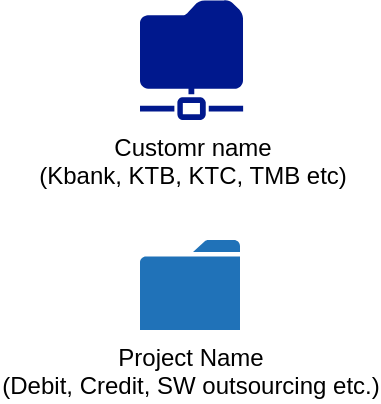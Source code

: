 <mxfile version="14.4.2" type="github">
  <diagram id="TiC0w1Ht3yhiNNbJjkEy" name="Page-1">
    <mxGraphModel dx="1278" dy="575" grid="1" gridSize="10" guides="1" tooltips="1" connect="1" arrows="1" fold="1" page="1" pageScale="1" pageWidth="1169" pageHeight="827" math="0" shadow="0">
      <root>
        <mxCell id="0" />
        <mxCell id="1" parent="0" />
        <mxCell id="TR7oBmUhaJ_W7H3ZalQH-1" value="Customr name&lt;br&gt;(Kbank, KTB, KTC, TMB etc)" style="aspect=fixed;pointerEvents=1;shadow=0;dashed=0;html=1;strokeColor=none;labelPosition=center;verticalLabelPosition=bottom;verticalAlign=top;align=center;fillColor=#00188D;shape=mxgraph.mscae.enterprise.shared_folder" vertex="1" parent="1">
          <mxGeometry x="160" y="40" width="51.6" height="60" as="geometry" />
        </mxCell>
        <mxCell id="TR7oBmUhaJ_W7H3ZalQH-2" value="&lt;div&gt;Project Name&lt;/div&gt;&lt;div&gt;(Debit, Credit, SW outsourcing etc.)&lt;br&gt;&lt;/div&gt;" style="pointerEvents=1;shadow=0;dashed=0;html=1;strokeColor=none;labelPosition=center;verticalLabelPosition=bottom;verticalAlign=top;outlineConnect=0;align=center;shape=mxgraph.office.concepts.folder;fillColor=#2072B8;" vertex="1" parent="1">
          <mxGeometry x="160" y="160" width="50" height="45" as="geometry" />
        </mxCell>
      </root>
    </mxGraphModel>
  </diagram>
</mxfile>
